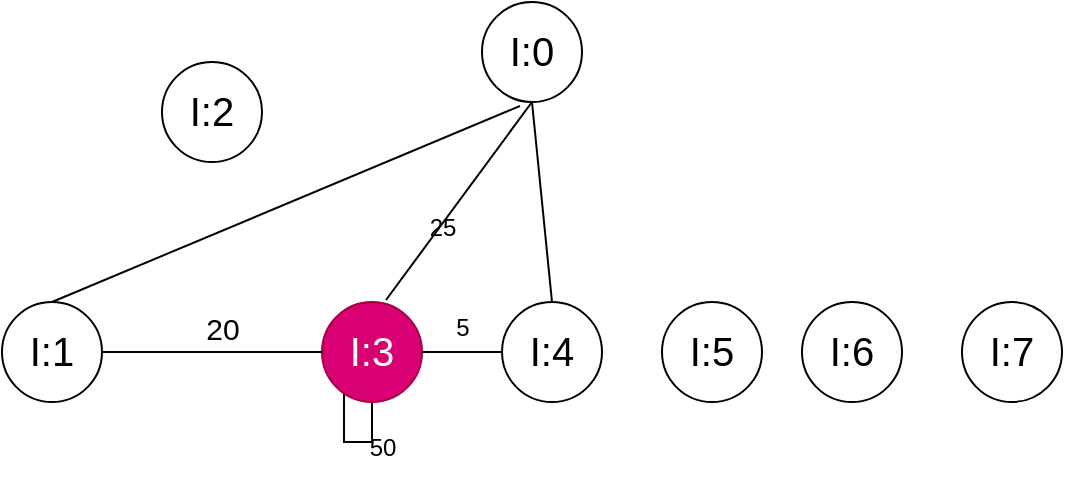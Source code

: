 <mxfile version="21.6.1" type="github">
  <diagram name="Page-1" id="822b0af5-4adb-64df-f703-e8dfc1f81529">
    <mxGraphModel dx="880" dy="490" grid="1" gridSize="10" guides="1" tooltips="1" connect="1" arrows="1" fold="1" page="1" pageScale="1" pageWidth="1100" pageHeight="850" background="#ffffff" math="0" shadow="0">
      <root>
        <mxCell id="0" />
        <mxCell id="1" parent="0" />
        <mxCell id="MnCy1xg7ryirZ8Ays6tn-19" value="" style="orthogonalLoop=1;jettySize=auto;html=1;endArrow=none;endFill=0;entryX=0.5;entryY=0;entryDx=0;entryDy=0;exitX=0.38;exitY=1.04;exitDx=0;exitDy=0;exitPerimeter=0;" parent="1" source="MnCy1xg7ryirZ8Ays6tn-1" target="MnCy1xg7ryirZ8Ays6tn-8" edge="1">
          <mxGeometry relative="1" as="geometry">
            <mxPoint x="195" y="370" as="targetPoint" />
          </mxGeometry>
        </mxCell>
        <mxCell id="MnCy1xg7ryirZ8Ays6tn-21" style="rounded=0;orthogonalLoop=1;jettySize=auto;html=1;exitX=0.5;exitY=1;exitDx=0;exitDy=0;entryX=0.5;entryY=0;entryDx=0;entryDy=0;endArrow=none;endFill=0;" parent="1" source="MnCy1xg7ryirZ8Ays6tn-1" target="MnCy1xg7ryirZ8Ays6tn-3" edge="1">
          <mxGeometry relative="1" as="geometry" />
        </mxCell>
        <mxCell id="MnCy1xg7ryirZ8Ays6tn-1" value="&lt;font face=&quot;Helvetica&quot;&gt;&lt;font style=&quot;vertical-align: inherit;&quot;&gt;&lt;font style=&quot;vertical-align: inherit;&quot;&gt;I:0&lt;/font&gt;&lt;/font&gt;&lt;/font&gt;" style="ellipse;whiteSpace=wrap;html=1;aspect=fixed;hachureGap=4;fontFamily=Architects Daughter;fontSource=https%3A%2F%2Ffonts.googleapis.com%2Fcss%3Ffamily%3DArchitects%2BDaughter;fontSize=20;shadow=0;" parent="1" vertex="1">
          <mxGeometry x="410" y="220" width="50" height="50" as="geometry" />
        </mxCell>
        <mxCell id="MnCy1xg7ryirZ8Ays6tn-2" value="&lt;font face=&quot;Helvetica&quot;&gt;I:2&lt;/font&gt;" style="ellipse;whiteSpace=wrap;html=1;aspect=fixed;hachureGap=4;fontFamily=Architects Daughter;fontSource=https%3A%2F%2Ffonts.googleapis.com%2Fcss%3Ffamily%3DArchitects%2BDaughter;fontSize=20;shadow=0;" parent="1" vertex="1">
          <mxGeometry x="250" y="250" width="50" height="50" as="geometry" />
        </mxCell>
        <mxCell id="MnCy1xg7ryirZ8Ays6tn-3" value="&lt;font face=&quot;Helvetica&quot;&gt;I:4&lt;/font&gt;" style="ellipse;whiteSpace=wrap;html=1;aspect=fixed;hachureGap=4;fontFamily=Architects Daughter;fontSource=https%3A%2F%2Ffonts.googleapis.com%2Fcss%3Ffamily%3DArchitects%2BDaughter;fontSize=20;shadow=0;" parent="1" vertex="1">
          <mxGeometry x="420" y="370" width="50" height="50" as="geometry" />
        </mxCell>
        <mxCell id="MnCy1xg7ryirZ8Ays6tn-4" value="&lt;font face=&quot;Helvetica&quot;&gt;I:6&lt;/font&gt;" style="ellipse;whiteSpace=wrap;html=1;aspect=fixed;hachureGap=4;fontFamily=Architects Daughter;fontSource=https%3A%2F%2Ffonts.googleapis.com%2Fcss%3Ffamily%3DArchitects%2BDaughter;fontSize=20;shadow=0;" parent="1" vertex="1">
          <mxGeometry x="570" y="370" width="50" height="50" as="geometry" />
        </mxCell>
        <mxCell id="yOd20kS6JaJlu298ozkH-7" style="edgeStyle=orthogonalEdgeStyle;rounded=0;orthogonalLoop=1;jettySize=auto;html=1;entryX=0;entryY=1;entryDx=0;entryDy=0;" edge="1" parent="1" source="MnCy1xg7ryirZ8Ays6tn-5" target="MnCy1xg7ryirZ8Ays6tn-5">
          <mxGeometry relative="1" as="geometry">
            <mxPoint x="340" y="430" as="targetPoint" />
            <Array as="points">
              <mxPoint x="355" y="440" />
              <mxPoint x="341" y="440" />
              <mxPoint x="341" y="413" />
            </Array>
          </mxGeometry>
        </mxCell>
        <mxCell id="MnCy1xg7ryirZ8Ays6tn-5" value="&lt;font face=&quot;Helvetica&quot;&gt;I:3&lt;/font&gt;" style="ellipse;whiteSpace=wrap;html=1;aspect=fixed;hachureGap=4;fontFamily=Architects Daughter;fontSource=https%3A%2F%2Ffonts.googleapis.com%2Fcss%3Ffamily%3DArchitects%2BDaughter;fontSize=20;shadow=0;fillColor=#d80073;strokeColor=#A50040;fontColor=#ffffff;" parent="1" vertex="1">
          <mxGeometry x="330" y="370" width="50" height="50" as="geometry" />
        </mxCell>
        <mxCell id="MnCy1xg7ryirZ8Ays6tn-6" value="&lt;font face=&quot;Helvetica&quot;&gt;I:5&lt;/font&gt;" style="ellipse;whiteSpace=wrap;html=1;aspect=fixed;hachureGap=4;fontFamily=Architects Daughter;fontSource=https%3A%2F%2Ffonts.googleapis.com%2Fcss%3Ffamily%3DArchitects%2BDaughter;fontSize=20;shadow=0;" parent="1" vertex="1">
          <mxGeometry x="500" y="370" width="50" height="50" as="geometry" />
        </mxCell>
        <mxCell id="MnCy1xg7ryirZ8Ays6tn-7" value="&lt;font face=&quot;Helvetica&quot;&gt;I:7&lt;/font&gt;" style="ellipse;whiteSpace=wrap;html=1;aspect=fixed;hachureGap=4;fontFamily=Architects Daughter;fontSource=https%3A%2F%2Ffonts.googleapis.com%2Fcss%3Ffamily%3DArchitects%2BDaughter;fontSize=20;shadow=0;" parent="1" vertex="1">
          <mxGeometry x="650" y="370" width="50" height="50" as="geometry" />
        </mxCell>
        <mxCell id="MnCy1xg7ryirZ8Ays6tn-8" value="&lt;font face=&quot;Helvetica&quot;&gt;I:1&lt;/font&gt;" style="ellipse;whiteSpace=wrap;html=1;aspect=fixed;hachureGap=4;fontFamily=Architects Daughter;fontSource=https%3A%2F%2Ffonts.googleapis.com%2Fcss%3Ffamily%3DArchitects%2BDaughter;fontSize=20;shadow=0;" parent="1" vertex="1">
          <mxGeometry x="170" y="370" width="50" height="50" as="geometry" />
        </mxCell>
        <mxCell id="MnCy1xg7ryirZ8Ays6tn-20" value="" style="orthogonalLoop=1;jettySize=auto;html=1;endArrow=none;endFill=0;entryX=0.64;entryY=-0.02;entryDx=0;entryDy=0;entryPerimeter=0;exitX=0.5;exitY=1;exitDx=0;exitDy=0;" parent="1" source="MnCy1xg7ryirZ8Ays6tn-1" target="MnCy1xg7ryirZ8Ays6tn-5" edge="1">
          <mxGeometry relative="1" as="geometry">
            <mxPoint x="441" y="270" as="sourcePoint" />
            <mxPoint x="320" y="378" as="targetPoint" />
          </mxGeometry>
        </mxCell>
        <mxCell id="MnCy1xg7ryirZ8Ays6tn-23" style="rounded=0;orthogonalLoop=1;jettySize=auto;html=1;entryX=0;entryY=0.5;entryDx=0;entryDy=0;endArrow=none;endFill=0;exitX=1;exitY=0.5;exitDx=0;exitDy=0;" parent="1" source="MnCy1xg7ryirZ8Ays6tn-5" target="MnCy1xg7ryirZ8Ays6tn-3" edge="1">
          <mxGeometry relative="1" as="geometry">
            <mxPoint x="400" y="440" as="sourcePoint" />
            <mxPoint x="510" y="405" as="targetPoint" />
          </mxGeometry>
        </mxCell>
        <mxCell id="MnCy1xg7ryirZ8Ays6tn-25" value="" style="orthogonalLoop=1;jettySize=auto;html=1;endArrow=none;endFill=0;entryX=1;entryY=0.5;entryDx=0;entryDy=0;exitX=0;exitY=0.5;exitDx=0;exitDy=0;" parent="1" source="MnCy1xg7ryirZ8Ays6tn-5" target="MnCy1xg7ryirZ8Ays6tn-8" edge="1">
          <mxGeometry relative="1" as="geometry">
            <mxPoint x="439" y="282" as="sourcePoint" />
            <mxPoint x="205" y="380" as="targetPoint" />
          </mxGeometry>
        </mxCell>
        <mxCell id="yOd20kS6JaJlu298ozkH-1" value="&lt;font style=&quot;vertical-align: inherit; font-size: 15px;&quot;&gt;&lt;font style=&quot;vertical-align: inherit; font-size: 15px;&quot;&gt;&lt;font style=&quot;vertical-align: inherit; font-size: 15px;&quot;&gt;&lt;font style=&quot;vertical-align: inherit; font-size: 15px;&quot;&gt;&lt;font style=&quot;vertical-align: inherit;&quot;&gt;&lt;font style=&quot;vertical-align: inherit;&quot;&gt;&lt;font style=&quot;vertical-align: inherit;&quot;&gt;&lt;font style=&quot;vertical-align: inherit;&quot;&gt;&lt;font style=&quot;vertical-align: inherit;&quot;&gt;&lt;font style=&quot;vertical-align: inherit;&quot;&gt;20&lt;/font&gt;&lt;/font&gt;&lt;/font&gt;&lt;/font&gt;&lt;/font&gt;&lt;/font&gt;&lt;/font&gt;&lt;/font&gt;&lt;/font&gt;&lt;/font&gt;" style="text;html=1;align=center;verticalAlign=middle;resizable=0;points=[];autosize=1;strokeColor=none;fillColor=none;" vertex="1" parent="1">
          <mxGeometry x="260" y="368" width="40" height="30" as="geometry" />
        </mxCell>
        <mxCell id="yOd20kS6JaJlu298ozkH-2" value="&lt;font style=&quot;vertical-align: inherit;&quot;&gt;&lt;font style=&quot;vertical-align: inherit;&quot;&gt;&lt;font style=&quot;vertical-align: inherit;&quot;&gt;&lt;font style=&quot;vertical-align: inherit;&quot;&gt;&lt;font style=&quot;vertical-align: inherit;&quot;&gt;&lt;font style=&quot;vertical-align: inherit;&quot;&gt;&lt;font style=&quot;vertical-align: inherit;&quot;&gt;&lt;font style=&quot;vertical-align: inherit;&quot;&gt;25&lt;/font&gt;&lt;/font&gt;&lt;/font&gt;&lt;/font&gt;&lt;/font&gt;&lt;/font&gt;&lt;/font&gt;&lt;/font&gt;" style="text;html=1;align=center;verticalAlign=middle;resizable=0;points=[];autosize=1;strokeColor=none;fillColor=none;" vertex="1" parent="1">
          <mxGeometry x="370" y="318" width="40" height="30" as="geometry" />
        </mxCell>
        <mxCell id="yOd20kS6JaJlu298ozkH-4" value="&lt;font style=&quot;vertical-align: inherit;&quot;&gt;&lt;font style=&quot;vertical-align: inherit;&quot;&gt;&lt;font style=&quot;vertical-align: inherit;&quot;&gt;&lt;font style=&quot;vertical-align: inherit;&quot;&gt;&lt;font style=&quot;vertical-align: inherit;&quot;&gt;&lt;font style=&quot;vertical-align: inherit;&quot;&gt;&lt;font style=&quot;vertical-align: inherit;&quot;&gt;&lt;font style=&quot;vertical-align: inherit;&quot;&gt;&lt;font style=&quot;vertical-align: inherit;&quot;&gt;&lt;font style=&quot;vertical-align: inherit;&quot;&gt;5&lt;/font&gt;&lt;/font&gt;&lt;/font&gt;&lt;/font&gt;&lt;/font&gt;&lt;/font&gt;&lt;/font&gt;&lt;/font&gt;&lt;/font&gt;&lt;/font&gt;" style="text;html=1;align=center;verticalAlign=middle;resizable=0;points=[];autosize=1;strokeColor=none;fillColor=none;" vertex="1" parent="1">
          <mxGeometry x="385" y="368" width="30" height="30" as="geometry" />
        </mxCell>
        <mxCell id="yOd20kS6JaJlu298ozkH-8" value="&lt;font style=&quot;vertical-align: inherit;&quot;&gt;&lt;font style=&quot;vertical-align: inherit;&quot;&gt;&lt;font style=&quot;vertical-align: inherit;&quot;&gt;&lt;font style=&quot;vertical-align: inherit;&quot;&gt;50&lt;/font&gt;&lt;/font&gt;&lt;br&gt;&lt;/font&gt;&lt;/font&gt;" style="text;html=1;align=center;verticalAlign=middle;resizable=0;points=[];autosize=1;strokeColor=none;fillColor=none;" vertex="1" parent="1">
          <mxGeometry x="340" y="428" width="40" height="30" as="geometry" />
        </mxCell>
      </root>
    </mxGraphModel>
  </diagram>
</mxfile>
